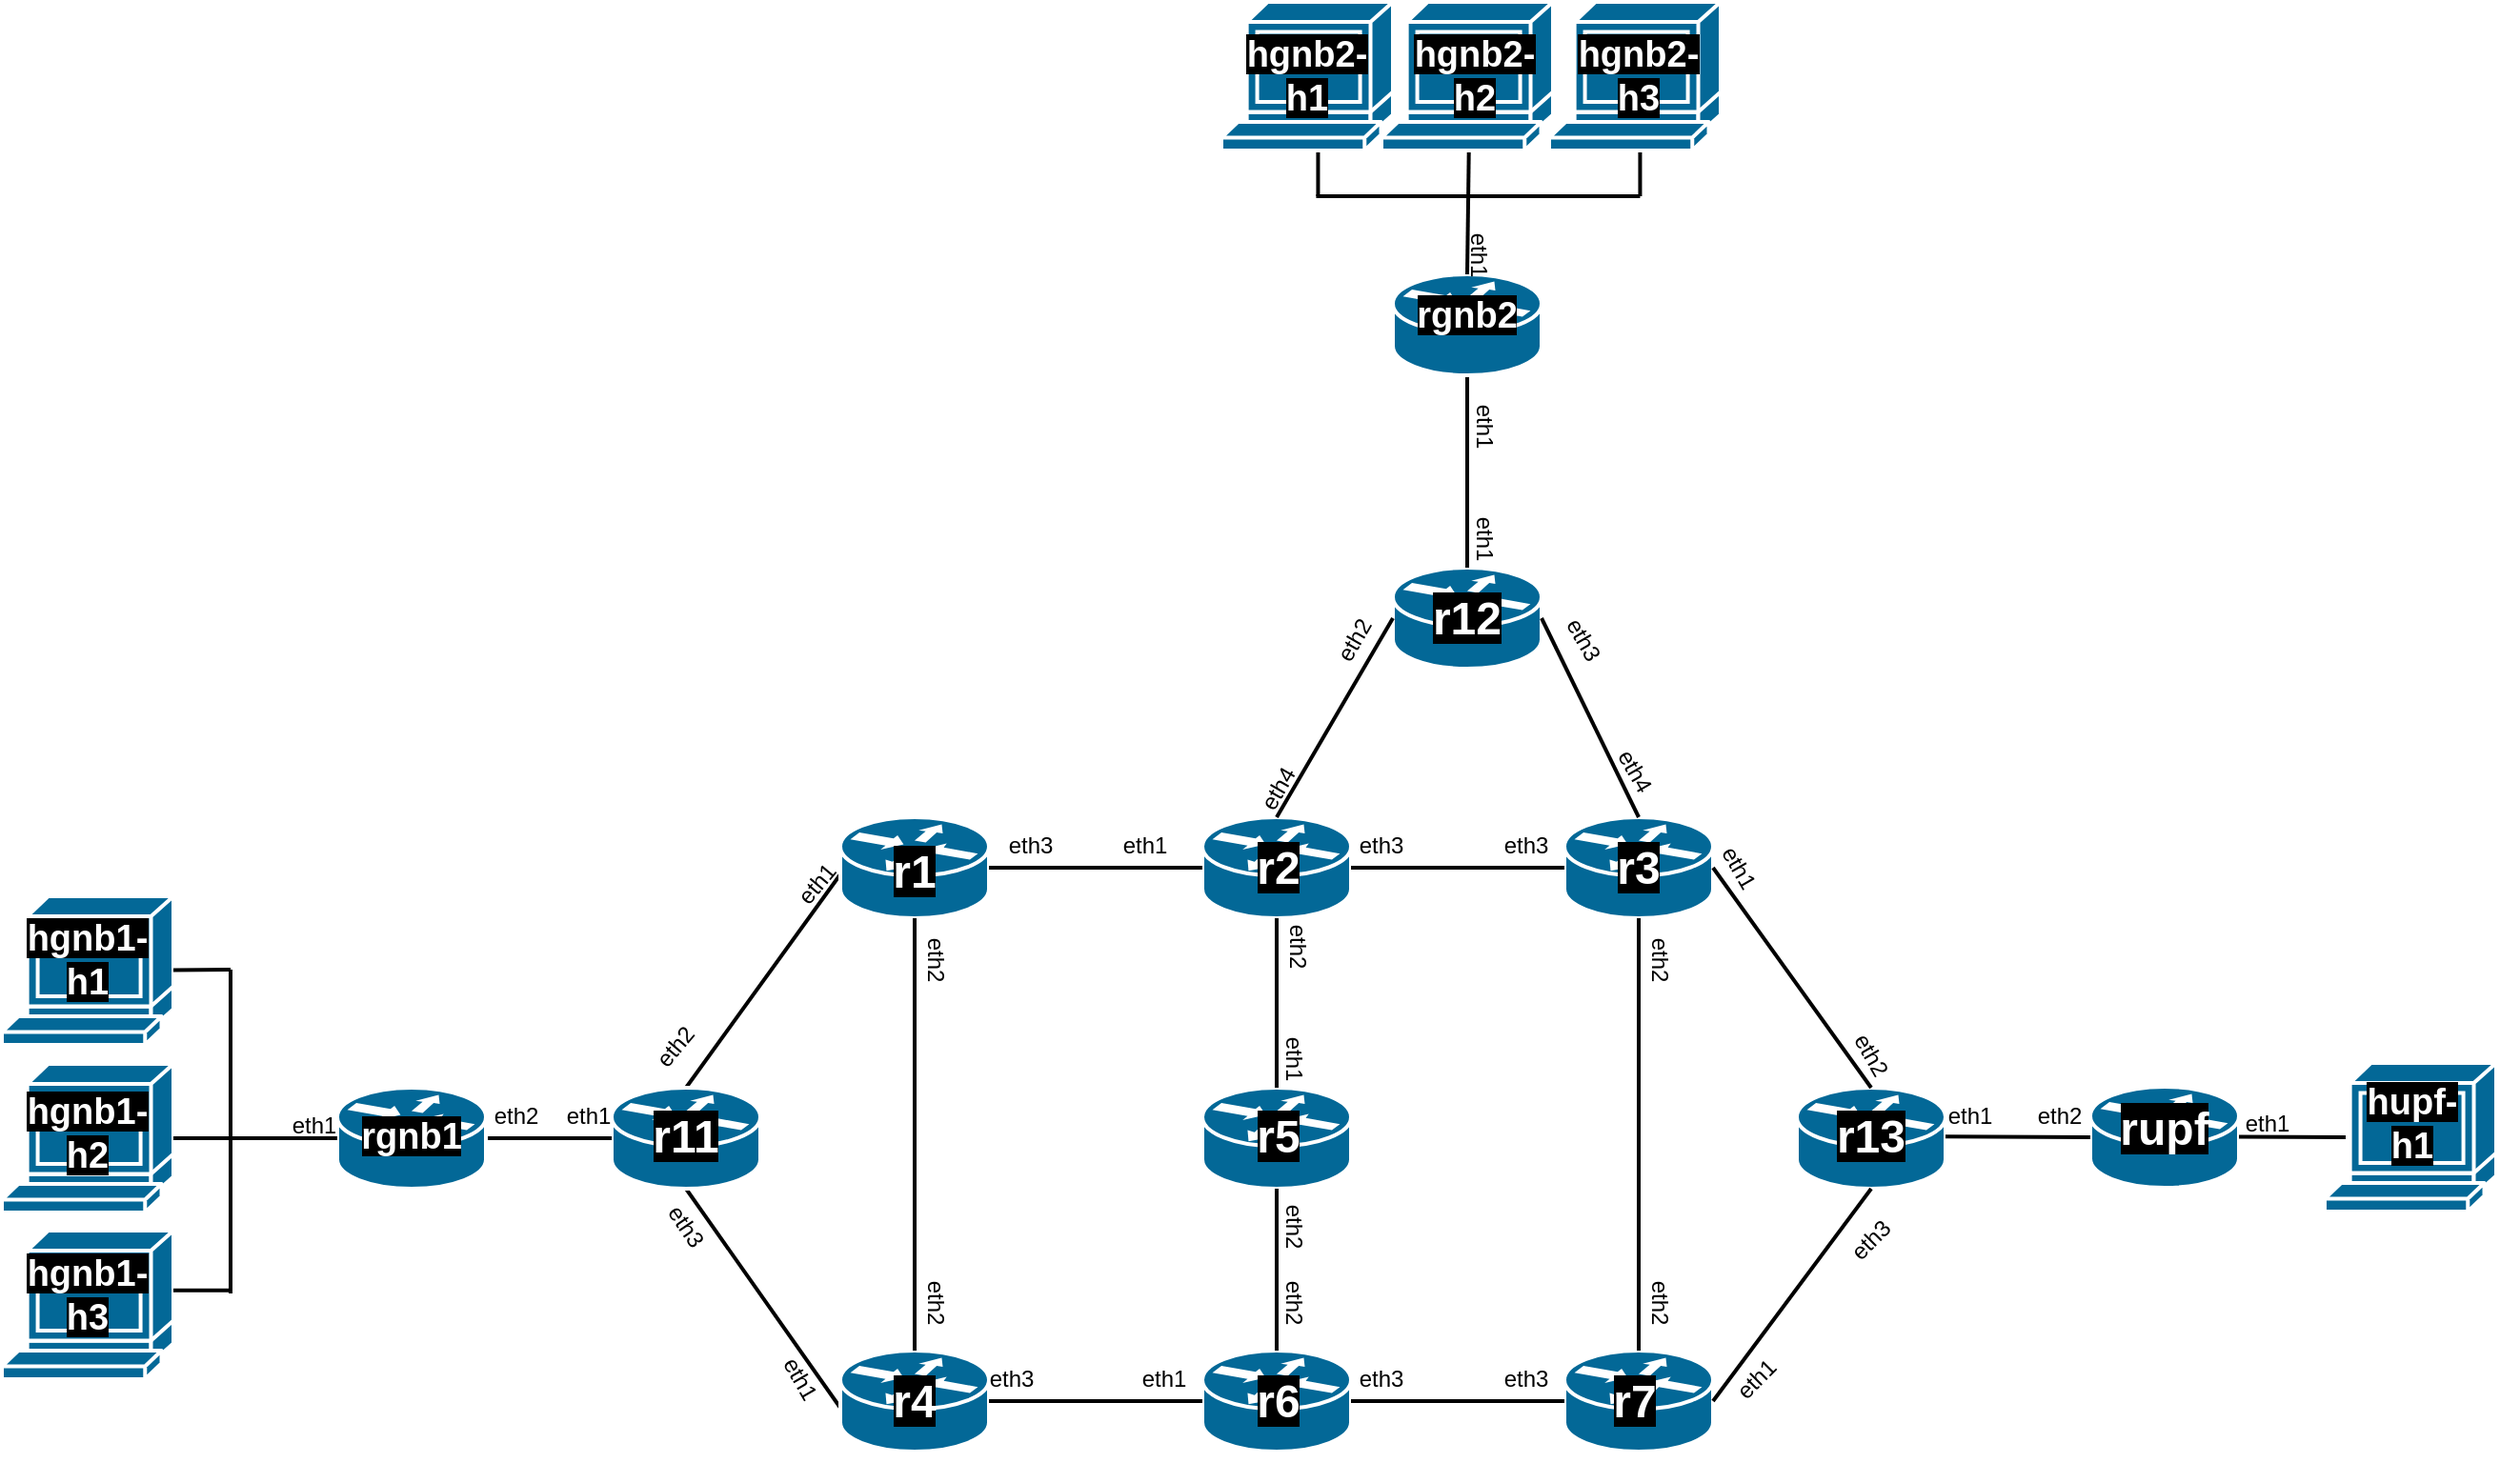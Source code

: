 <mxfile version="26.0.16">
  <diagram name="Page-1" id="c37626ed-c26b-45fb-9056-f9ebc6bb27b6">
    <mxGraphModel grid="1" page="1" gridSize="10" guides="1" tooltips="1" connect="1" arrows="1" fold="1" pageScale="1" pageWidth="1100" pageHeight="850" background="none" math="0" shadow="0">
      <root>
        <mxCell id="0" />
        <mxCell id="1" parent="0" />
        <mxCell id="1c7a67bf8fd3230f-49" style="edgeStyle=none;html=1;labelBackgroundColor=none;startFill=0;endArrow=none;endFill=0;strokeWidth=2;fontFamily=Verdana;fontSize=12;entryX=0.5;entryY=0;entryDx=0;entryDy=0;entryPerimeter=0;" edge="1" parent="1" target="1c7a67bf8fd3230f-46">
          <mxGeometry relative="1" as="geometry">
            <mxPoint x="310" y="380" as="sourcePoint" />
          </mxGeometry>
        </mxCell>
        <mxCell id="1c7a67bf8fd3230f-55" style="edgeStyle=none;html=1;labelBackgroundColor=none;startFill=0;endArrow=none;endFill=0;strokeWidth=2;fontFamily=Verdana;fontSize=12;exitX=0.5;exitY=1;exitDx=0;exitDy=0;exitPerimeter=0;" edge="1" parent="1" source="1c7a67bf8fd3230f-46">
          <mxGeometry relative="1" as="geometry">
            <mxPoint x="220" y="600" as="sourcePoint" />
            <mxPoint x="310" y="660" as="targetPoint" />
          </mxGeometry>
        </mxCell>
        <mxCell id="1c7a67bf8fd3230f-46" value="" style="shape=mxgraph.cisco.routers.router;html=1;dashed=0;fillColor=#036897;strokeColor=#ffffff;strokeWidth=2;verticalLabelPosition=bottom;verticalAlign=top;rounded=0;shadow=0;comic=0;fontFamily=Verdana;fontSize=12;" vertex="1" parent="1">
          <mxGeometry x="190" y="492" width="78" height="53" as="geometry" />
        </mxCell>
        <mxCell id="P0-c6NR_3_v5P01_Kzta-1" value="" style="shape=mxgraph.cisco.routers.router;html=1;dashed=0;fillColor=#036897;strokeColor=#ffffff;strokeWidth=2;verticalLabelPosition=bottom;verticalAlign=top;rounded=0;shadow=0;comic=0;fontFamily=Verdana;fontSize=12;" vertex="1" parent="1">
          <mxGeometry x="310" y="350" width="78" height="53" as="geometry" />
        </mxCell>
        <mxCell id="P0-c6NR_3_v5P01_Kzta-2" value="" style="shape=mxgraph.cisco.routers.router;html=1;dashed=0;fillColor=#036897;strokeColor=#ffffff;strokeWidth=2;verticalLabelPosition=bottom;verticalAlign=top;rounded=0;shadow=0;comic=0;fontFamily=Verdana;fontSize=12;" vertex="1" parent="1">
          <mxGeometry x="310" y="630" width="78" height="53" as="geometry" />
        </mxCell>
        <mxCell id="P0-c6NR_3_v5P01_Kzta-3" value="" style="shape=mxgraph.cisco.routers.router;html=1;dashed=0;fillColor=#036897;strokeColor=#ffffff;strokeWidth=2;verticalLabelPosition=bottom;verticalAlign=top;rounded=0;shadow=0;comic=0;fontFamily=Verdana;fontSize=12;" vertex="1" parent="1">
          <mxGeometry x="500" y="350" width="78" height="53" as="geometry" />
        </mxCell>
        <mxCell id="P0-c6NR_3_v5P01_Kzta-4" value="" style="shape=mxgraph.cisco.routers.router;html=1;dashed=0;fillColor=#036897;strokeColor=#ffffff;strokeWidth=2;verticalLabelPosition=bottom;verticalAlign=top;rounded=0;shadow=0;comic=0;fontFamily=Verdana;fontSize=12;" vertex="1" parent="1">
          <mxGeometry x="500" y="630" width="78" height="53" as="geometry" />
        </mxCell>
        <mxCell id="P0-c6NR_3_v5P01_Kzta-5" value="" style="shape=mxgraph.cisco.routers.router;html=1;dashed=0;fillColor=#036897;strokeColor=#ffffff;strokeWidth=2;verticalLabelPosition=bottom;verticalAlign=top;rounded=0;shadow=0;comic=0;fontFamily=Verdana;fontSize=12;" vertex="1" parent="1">
          <mxGeometry x="500" y="492" width="78" height="53" as="geometry" />
        </mxCell>
        <mxCell id="P0-c6NR_3_v5P01_Kzta-6" value="" style="shape=mxgraph.cisco.routers.router;html=1;dashed=0;fillColor=#036897;strokeColor=#ffffff;strokeWidth=2;verticalLabelPosition=bottom;verticalAlign=top;rounded=0;shadow=0;comic=0;fontFamily=Verdana;fontSize=12;" vertex="1" parent="1">
          <mxGeometry x="690" y="350" width="78" height="53" as="geometry" />
        </mxCell>
        <mxCell id="P0-c6NR_3_v5P01_Kzta-7" value="" style="shape=mxgraph.cisco.routers.router;html=1;dashed=0;fillColor=#036897;strokeColor=#ffffff;strokeWidth=2;verticalLabelPosition=bottom;verticalAlign=top;rounded=0;shadow=0;comic=0;fontFamily=Verdana;fontSize=12;" vertex="1" parent="1">
          <mxGeometry x="690" y="630" width="78" height="53" as="geometry" />
        </mxCell>
        <mxCell id="P0-c6NR_3_v5P01_Kzta-8" value="" style="shape=mxgraph.cisco.routers.router;html=1;dashed=0;fillColor=#036897;strokeColor=#ffffff;strokeWidth=2;verticalLabelPosition=bottom;verticalAlign=top;rounded=0;shadow=0;comic=0;fontFamily=Verdana;fontSize=12;" vertex="1" parent="1">
          <mxGeometry x="812" y="492" width="78" height="53" as="geometry" />
        </mxCell>
        <mxCell id="P0-c6NR_3_v5P01_Kzta-9" value="" style="shape=mxgraph.cisco.routers.router;html=1;dashed=0;fillColor=#036897;strokeColor=#ffffff;strokeWidth=2;verticalLabelPosition=bottom;verticalAlign=top;rounded=0;shadow=0;comic=0;fontFamily=Verdana;fontSize=12;" vertex="1" parent="1">
          <mxGeometry x="600" y="219" width="78" height="53" as="geometry" />
        </mxCell>
        <mxCell id="P0-c6NR_3_v5P01_Kzta-11" style="edgeStyle=none;html=1;labelBackgroundColor=none;startFill=0;endArrow=none;endFill=0;strokeWidth=2;fontFamily=Verdana;fontSize=12;entryX=1;entryY=0.5;entryDx=0;entryDy=0;entryPerimeter=0;exitX=0;exitY=0.5;exitDx=0;exitDy=0;exitPerimeter=0;" edge="1" parent="1" source="P0-c6NR_3_v5P01_Kzta-3" target="P0-c6NR_3_v5P01_Kzta-1">
          <mxGeometry relative="1" as="geometry">
            <mxPoint x="320" y="390" as="sourcePoint" />
            <mxPoint x="239" y="502" as="targetPoint" />
          </mxGeometry>
        </mxCell>
        <mxCell id="P0-c6NR_3_v5P01_Kzta-12" style="edgeStyle=none;html=1;labelBackgroundColor=none;startFill=0;endArrow=none;endFill=0;strokeWidth=2;fontFamily=Verdana;fontSize=12;entryX=0.5;entryY=1;entryDx=0;entryDy=0;entryPerimeter=0;exitX=0.5;exitY=0;exitDx=0;exitDy=0;exitPerimeter=0;" edge="1" parent="1" source="P0-c6NR_3_v5P01_Kzta-2" target="P0-c6NR_3_v5P01_Kzta-1">
          <mxGeometry relative="1" as="geometry">
            <mxPoint x="510" y="387" as="sourcePoint" />
            <mxPoint x="398" y="387" as="targetPoint" />
          </mxGeometry>
        </mxCell>
        <mxCell id="P0-c6NR_3_v5P01_Kzta-13" style="edgeStyle=none;html=1;labelBackgroundColor=none;startFill=0;endArrow=none;endFill=0;strokeWidth=2;fontFamily=Verdana;fontSize=12;entryX=0.5;entryY=0;entryDx=0;entryDy=0;entryPerimeter=0;exitX=0.5;exitY=1;exitDx=0;exitDy=0;exitPerimeter=0;" edge="1" parent="1" source="P0-c6NR_3_v5P01_Kzta-3" target="P0-c6NR_3_v5P01_Kzta-5">
          <mxGeometry relative="1" as="geometry">
            <mxPoint x="520" y="397" as="sourcePoint" />
            <mxPoint x="408" y="397" as="targetPoint" />
          </mxGeometry>
        </mxCell>
        <mxCell id="P0-c6NR_3_v5P01_Kzta-14" style="edgeStyle=none;html=1;labelBackgroundColor=none;startFill=0;endArrow=none;endFill=0;strokeWidth=2;fontFamily=Verdana;fontSize=12;entryX=0.5;entryY=0;entryDx=0;entryDy=0;entryPerimeter=0;exitX=0.5;exitY=1;exitDx=0;exitDy=0;exitPerimeter=0;" edge="1" parent="1" source="P0-c6NR_3_v5P01_Kzta-5" target="P0-c6NR_3_v5P01_Kzta-4">
          <mxGeometry relative="1" as="geometry">
            <mxPoint x="530" y="407" as="sourcePoint" />
            <mxPoint x="418" y="407" as="targetPoint" />
          </mxGeometry>
        </mxCell>
        <mxCell id="P0-c6NR_3_v5P01_Kzta-15" style="edgeStyle=none;html=1;labelBackgroundColor=none;startFill=0;endArrow=none;endFill=0;strokeWidth=2;fontFamily=Verdana;fontSize=12;entryX=1;entryY=0.5;entryDx=0;entryDy=0;entryPerimeter=0;exitX=0;exitY=0.5;exitDx=0;exitDy=0;exitPerimeter=0;" edge="1" parent="1" source="P0-c6NR_3_v5P01_Kzta-4" target="P0-c6NR_3_v5P01_Kzta-2">
          <mxGeometry relative="1" as="geometry">
            <mxPoint x="540" y="417" as="sourcePoint" />
            <mxPoint x="428" y="417" as="targetPoint" />
          </mxGeometry>
        </mxCell>
        <mxCell id="P0-c6NR_3_v5P01_Kzta-16" style="edgeStyle=none;html=1;labelBackgroundColor=none;startFill=0;endArrow=none;endFill=0;strokeWidth=2;fontFamily=Verdana;fontSize=12;entryX=1;entryY=0.5;entryDx=0;entryDy=0;entryPerimeter=0;exitX=0;exitY=0.5;exitDx=0;exitDy=0;exitPerimeter=0;" edge="1" parent="1" source="P0-c6NR_3_v5P01_Kzta-7" target="P0-c6NR_3_v5P01_Kzta-4">
          <mxGeometry relative="1" as="geometry">
            <mxPoint x="550" y="427" as="sourcePoint" />
            <mxPoint x="438" y="427" as="targetPoint" />
          </mxGeometry>
        </mxCell>
        <mxCell id="P0-c6NR_3_v5P01_Kzta-17" style="edgeStyle=none;html=1;labelBackgroundColor=none;startFill=0;endArrow=none;endFill=0;strokeWidth=2;fontFamily=Verdana;fontSize=12;entryX=1;entryY=0.5;entryDx=0;entryDy=0;entryPerimeter=0;exitX=0;exitY=0.5;exitDx=0;exitDy=0;exitPerimeter=0;" edge="1" parent="1" source="P0-c6NR_3_v5P01_Kzta-6" target="P0-c6NR_3_v5P01_Kzta-3">
          <mxGeometry relative="1" as="geometry">
            <mxPoint x="560" y="437" as="sourcePoint" />
            <mxPoint x="448" y="437" as="targetPoint" />
          </mxGeometry>
        </mxCell>
        <mxCell id="P0-c6NR_3_v5P01_Kzta-18" style="edgeStyle=none;html=1;labelBackgroundColor=none;startFill=0;endArrow=none;endFill=0;strokeWidth=2;fontFamily=Verdana;fontSize=12;entryX=0.5;entryY=1;entryDx=0;entryDy=0;entryPerimeter=0;exitX=0.5;exitY=0;exitDx=0;exitDy=0;exitPerimeter=0;" edge="1" parent="1" source="P0-c6NR_3_v5P01_Kzta-7" target="P0-c6NR_3_v5P01_Kzta-6">
          <mxGeometry relative="1" as="geometry">
            <mxPoint x="570" y="447" as="sourcePoint" />
            <mxPoint x="458" y="447" as="targetPoint" />
          </mxGeometry>
        </mxCell>
        <mxCell id="P0-c6NR_3_v5P01_Kzta-19" style="edgeStyle=none;html=1;labelBackgroundColor=none;startFill=0;endArrow=none;endFill=0;strokeWidth=2;fontFamily=Verdana;fontSize=12;entryX=1;entryY=0.5;entryDx=0;entryDy=0;entryPerimeter=0;exitX=0.5;exitY=1;exitDx=0;exitDy=0;exitPerimeter=0;" edge="1" parent="1" source="P0-c6NR_3_v5P01_Kzta-8" target="P0-c6NR_3_v5P01_Kzta-7">
          <mxGeometry relative="1" as="geometry">
            <mxPoint x="580" y="457" as="sourcePoint" />
            <mxPoint x="468" y="457" as="targetPoint" />
          </mxGeometry>
        </mxCell>
        <mxCell id="P0-c6NR_3_v5P01_Kzta-20" style="edgeStyle=none;html=1;labelBackgroundColor=none;startFill=0;endArrow=none;endFill=0;strokeWidth=2;fontFamily=Verdana;fontSize=12;entryX=0.5;entryY=0;entryDx=0;entryDy=0;entryPerimeter=0;exitX=1;exitY=0.5;exitDx=0;exitDy=0;exitPerimeter=0;" edge="1" parent="1" source="P0-c6NR_3_v5P01_Kzta-6" target="P0-c6NR_3_v5P01_Kzta-8">
          <mxGeometry relative="1" as="geometry">
            <mxPoint x="590" y="467" as="sourcePoint" />
            <mxPoint x="478" y="467" as="targetPoint" />
          </mxGeometry>
        </mxCell>
        <mxCell id="P0-c6NR_3_v5P01_Kzta-21" style="edgeStyle=none;html=1;labelBackgroundColor=none;startFill=0;endArrow=none;endFill=0;strokeWidth=2;fontFamily=Verdana;fontSize=12;entryX=0.5;entryY=0;entryDx=0;entryDy=0;entryPerimeter=0;exitX=0;exitY=0.5;exitDx=0;exitDy=0;exitPerimeter=0;" edge="1" parent="1" source="P0-c6NR_3_v5P01_Kzta-9" target="P0-c6NR_3_v5P01_Kzta-3">
          <mxGeometry relative="1" as="geometry">
            <mxPoint x="600" y="477" as="sourcePoint" />
            <mxPoint x="488" y="477" as="targetPoint" />
          </mxGeometry>
        </mxCell>
        <mxCell id="P0-c6NR_3_v5P01_Kzta-22" style="edgeStyle=none;html=1;labelBackgroundColor=none;startFill=0;endArrow=none;endFill=0;strokeWidth=2;fontFamily=Verdana;fontSize=12;entryX=1;entryY=0.5;entryDx=0;entryDy=0;entryPerimeter=0;exitX=0.5;exitY=0;exitDx=0;exitDy=0;exitPerimeter=0;" edge="1" parent="1" source="P0-c6NR_3_v5P01_Kzta-6" target="P0-c6NR_3_v5P01_Kzta-9">
          <mxGeometry relative="1" as="geometry">
            <mxPoint x="610" y="487" as="sourcePoint" />
            <mxPoint x="498" y="487" as="targetPoint" />
          </mxGeometry>
        </mxCell>
        <mxCell id="P0-c6NR_3_v5P01_Kzta-24" value="" style="shape=mxgraph.cisco.computers_and_peripherals.terminal;sketch=0;html=1;pointerEvents=1;dashed=0;fillColor=#036897;strokeColor=#ffffff;strokeWidth=2;verticalLabelPosition=bottom;verticalAlign=top;align=center;outlineConnect=0;" vertex="1" parent="1">
          <mxGeometry x="-130" y="479.5" width="90" height="78" as="geometry" />
        </mxCell>
        <mxCell id="P0-c6NR_3_v5P01_Kzta-27" value="" style="shape=mxgraph.cisco.computers_and_peripherals.terminal;sketch=0;html=1;pointerEvents=1;dashed=0;fillColor=#036897;strokeColor=#ffffff;strokeWidth=2;verticalLabelPosition=bottom;verticalAlign=top;align=center;outlineConnect=0;" vertex="1" parent="1">
          <mxGeometry x="1089" y="479" width="90" height="78" as="geometry" />
        </mxCell>
        <mxCell id="P0-c6NR_3_v5P01_Kzta-29" style="edgeStyle=none;html=1;labelBackgroundColor=none;startFill=0;endArrow=none;endFill=0;strokeWidth=2;fontFamily=Verdana;fontSize=12;exitX=0;exitY=0.5;exitDx=0;exitDy=0;exitPerimeter=0;entryX=1;entryY=0.5;entryDx=0;entryDy=0;entryPerimeter=0;" edge="1" parent="1" source="1c7a67bf8fd3230f-46" target="1I2WtKxNSLCedIirLF0q-9">
          <mxGeometry relative="1" as="geometry">
            <mxPoint x="320" y="390" as="sourcePoint" />
            <mxPoint x="140" y="520" as="targetPoint" />
          </mxGeometry>
        </mxCell>
        <mxCell id="P0-c6NR_3_v5P01_Kzta-32" style="edgeStyle=none;html=1;labelBackgroundColor=none;startFill=0;endArrow=none;endFill=0;strokeWidth=2;fontFamily=Verdana;fontSize=12;entryX=0.5;entryY=0;entryDx=0;entryDy=0;entryPerimeter=0;exitX=0.5;exitY=1;exitDx=0;exitDy=0;exitPerimeter=0;" edge="1" parent="1" source="1I2WtKxNSLCedIirLF0q-26" target="P0-c6NR_3_v5P01_Kzta-9">
          <mxGeometry relative="1" as="geometry">
            <mxPoint x="639" y="118" as="sourcePoint" />
            <mxPoint x="259" y="522" as="targetPoint" />
          </mxGeometry>
        </mxCell>
        <mxCell id="P0-c6NR_3_v5P01_Kzta-33" value="&lt;font&gt;eth3&lt;/font&gt;" style="text;html=1;align=center;verticalAlign=middle;whiteSpace=wrap;rounded=0;" vertex="1" parent="1">
          <mxGeometry x="380" y="350" width="60" height="30" as="geometry" />
        </mxCell>
        <mxCell id="I27MwGRCCeynss-tv7QH-2" value="&lt;font&gt;eth1&lt;/font&gt;" style="text;html=1;align=center;verticalAlign=middle;whiteSpace=wrap;rounded=0;" vertex="1" parent="1">
          <mxGeometry x="4" y="496.5" width="60" height="30" as="geometry" />
        </mxCell>
        <mxCell id="I27MwGRCCeynss-tv7QH-3" value="&lt;font&gt;eth2&lt;/font&gt;" style="text;html=1;align=center;verticalAlign=middle;whiteSpace=wrap;rounded=0;rotation=90;" vertex="1" parent="1">
          <mxGeometry x="330" y="590" width="60" height="30" as="geometry" />
        </mxCell>
        <mxCell id="I27MwGRCCeynss-tv7QH-4" value="&lt;font&gt;eth1&lt;/font&gt;" style="text;html=1;align=center;verticalAlign=middle;whiteSpace=wrap;rounded=0;" vertex="1" parent="1">
          <mxGeometry x="440" y="350" width="60" height="30" as="geometry" />
        </mxCell>
        <mxCell id="I27MwGRCCeynss-tv7QH-5" value="&lt;font&gt;eth1&lt;/font&gt;" style="text;html=1;align=center;verticalAlign=middle;whiteSpace=wrap;rounded=0;rotation=90;" vertex="1" parent="1">
          <mxGeometry x="518" y="462" width="60" height="30" as="geometry" />
        </mxCell>
        <mxCell id="I27MwGRCCeynss-tv7QH-6" value="&lt;font&gt;eth2&lt;/font&gt;" style="text;html=1;align=center;verticalAlign=middle;whiteSpace=wrap;rounded=0;rotation=-60;" vertex="1" parent="1">
          <mxGeometry x="550" y="242" width="60" height="30" as="geometry" />
        </mxCell>
        <mxCell id="I27MwGRCCeynss-tv7QH-7" value="&lt;font&gt;eth1&lt;/font&gt;" style="text;html=1;align=center;verticalAlign=middle;whiteSpace=wrap;rounded=0;" vertex="1" parent="1">
          <mxGeometry x="450" y="630" width="60" height="30" as="geometry" />
        </mxCell>
        <mxCell id="I27MwGRCCeynss-tv7QH-8" value="&lt;font&gt;eth2&lt;/font&gt;" style="text;html=1;align=center;verticalAlign=middle;whiteSpace=wrap;rounded=0;rotation=90;" vertex="1" parent="1">
          <mxGeometry x="710" y="590" width="60" height="30" as="geometry" />
        </mxCell>
        <mxCell id="I27MwGRCCeynss-tv7QH-9" value="&lt;div&gt;&lt;font&gt;eth2&lt;/font&gt;&lt;/div&gt;" style="text;html=1;align=center;verticalAlign=middle;whiteSpace=wrap;rounded=0;rotation=60;" vertex="1" parent="1">
          <mxGeometry x="821" y="460" width="60" height="30" as="geometry" />
        </mxCell>
        <mxCell id="I27MwGRCCeynss-tv7QH-10" value="&lt;font&gt;eth1&lt;/font&gt;" style="text;html=1;align=center;verticalAlign=middle;whiteSpace=wrap;rounded=0;" vertex="1" parent="1">
          <mxGeometry x="1029" y="496" width="60" height="30" as="geometry" />
        </mxCell>
        <mxCell id="I27MwGRCCeynss-tv7QH-13" value="&lt;font&gt;eth1&lt;/font&gt;" style="text;html=1;align=center;verticalAlign=middle;whiteSpace=wrap;rounded=0;rotation=90;" vertex="1" parent="1">
          <mxGeometry x="618" y="130" width="60" height="30" as="geometry" />
        </mxCell>
        <mxCell id="I27MwGRCCeynss-tv7QH-14" value="&lt;font&gt;eth3&lt;/font&gt;" style="text;html=1;align=center;verticalAlign=middle;whiteSpace=wrap;rounded=0;" vertex="1" parent="1">
          <mxGeometry x="640" y="350" width="60" height="30" as="geometry" />
        </mxCell>
        <mxCell id="I27MwGRCCeynss-tv7QH-15" value="&lt;font&gt;eth2&lt;/font&gt;" style="text;html=1;align=center;verticalAlign=middle;whiteSpace=wrap;rounded=0;rotation=90;" vertex="1" parent="1">
          <mxGeometry x="330" y="410" width="60" height="30" as="geometry" />
        </mxCell>
        <mxCell id="I27MwGRCCeynss-tv7QH-16" value="&lt;font&gt;eth3&lt;/font&gt;" style="text;html=1;align=center;verticalAlign=middle;whiteSpace=wrap;rounded=0;" vertex="1" parent="1">
          <mxGeometry x="370" y="630" width="60" height="30" as="geometry" />
        </mxCell>
        <mxCell id="I27MwGRCCeynss-tv7QH-22" value="&lt;font&gt;eth2&lt;/font&gt;" style="text;html=1;align=center;verticalAlign=middle;whiteSpace=wrap;rounded=0;rotation=90;" vertex="1" parent="1">
          <mxGeometry x="518" y="590" width="60" height="30" as="geometry" />
        </mxCell>
        <mxCell id="I27MwGRCCeynss-tv7QH-23" value="&lt;font&gt;eth3&lt;/font&gt;" style="text;html=1;align=center;verticalAlign=middle;whiteSpace=wrap;rounded=0;" vertex="1" parent="1">
          <mxGeometry x="564" y="350" width="60" height="30" as="geometry" />
        </mxCell>
        <mxCell id="I27MwGRCCeynss-tv7QH-26" value="&lt;font&gt;eth2&lt;/font&gt;" style="text;html=1;align=center;verticalAlign=middle;whiteSpace=wrap;rounded=0;rotation=90;" vertex="1" parent="1">
          <mxGeometry x="710" y="410" width="60" height="30" as="geometry" />
        </mxCell>
        <mxCell id="I27MwGRCCeynss-tv7QH-27" value="&lt;font&gt;eth3&lt;/font&gt;" style="text;html=1;align=center;verticalAlign=middle;whiteSpace=wrap;rounded=0;" vertex="1" parent="1">
          <mxGeometry x="640" y="630" width="60" height="30" as="geometry" />
        </mxCell>
        <mxCell id="I27MwGRCCeynss-tv7QH-28" value="&lt;div&gt;&lt;font&gt;eth3&lt;/font&gt;&lt;/div&gt;" style="text;html=1;align=center;verticalAlign=middle;whiteSpace=wrap;rounded=0;rotation=56;" vertex="1" parent="1">
          <mxGeometry x="199" y="550" width="60" height="30" as="geometry" />
        </mxCell>
        <mxCell id="I27MwGRCCeynss-tv7QH-29" value="&lt;font&gt;eth3&lt;/font&gt;" style="text;html=1;align=center;verticalAlign=middle;whiteSpace=wrap;rounded=0;rotation=-45;" vertex="1" parent="1">
          <mxGeometry x="821" y="557" width="60" height="30" as="geometry" />
        </mxCell>
        <mxCell id="I27MwGRCCeynss-tv7QH-30" value="&lt;font&gt;eth2&lt;/font&gt;" style="text;html=1;align=center;verticalAlign=middle;whiteSpace=wrap;rounded=0;rotation=90;" vertex="1" parent="1">
          <mxGeometry x="518" y="550" width="60" height="30" as="geometry" />
        </mxCell>
        <mxCell id="I27MwGRCCeynss-tv7QH-31" value="&lt;font&gt;eth3&lt;/font&gt;" style="text;html=1;align=center;verticalAlign=middle;whiteSpace=wrap;rounded=0;rotation=60;" vertex="1" parent="1">
          <mxGeometry x="670" y="242" width="60" height="30" as="geometry" />
        </mxCell>
        <mxCell id="I27MwGRCCeynss-tv7QH-32" value="&lt;div&gt;&lt;font&gt;eth1&lt;/font&gt;&lt;/div&gt;" style="text;html=1;align=center;verticalAlign=middle;whiteSpace=wrap;rounded=0;rotation=0;" vertex="1" parent="1">
          <mxGeometry x="148" y="492" width="60" height="30" as="geometry" />
        </mxCell>
        <mxCell id="I27MwGRCCeynss-tv7QH-34" value="&lt;font&gt;eth1&lt;/font&gt;" style="text;html=1;align=center;verticalAlign=middle;whiteSpace=wrap;rounded=0;rotation=0;" vertex="1" parent="1">
          <mxGeometry x="873" y="492" width="60" height="30" as="geometry" />
        </mxCell>
        <mxCell id="I27MwGRCCeynss-tv7QH-35" value="&lt;font&gt;eth1&lt;/font&gt;" style="text;html=1;align=center;verticalAlign=middle;whiteSpace=wrap;rounded=0;rotation=90;" vertex="1" parent="1">
          <mxGeometry x="618" y="189" width="60" height="30" as="geometry" />
        </mxCell>
        <mxCell id="I27MwGRCCeynss-tv7QH-38" value="&lt;div&gt;&lt;font&gt;eth1&lt;/font&gt;&lt;/div&gt;" style="text;html=1;align=center;verticalAlign=middle;whiteSpace=wrap;rounded=0;rotation=60;" vertex="1" parent="1">
          <mxGeometry x="259" y="630" width="60" height="30" as="geometry" />
        </mxCell>
        <mxCell id="I27MwGRCCeynss-tv7QH-42" value="&lt;font&gt;eth1&lt;/font&gt;" style="text;html=1;align=center;verticalAlign=middle;whiteSpace=wrap;rounded=0;rotation=-45;" vertex="1" parent="1">
          <mxGeometry x="761" y="630" width="60" height="30" as="geometry" />
        </mxCell>
        <mxCell id="I27MwGRCCeynss-tv7QH-44" value="&lt;font&gt;eth1&lt;/font&gt;" style="text;html=1;align=center;verticalAlign=middle;whiteSpace=wrap;rounded=0;rotation=60;" vertex="1" parent="1">
          <mxGeometry x="752" y="361.5" width="60" height="30" as="geometry" />
        </mxCell>
        <mxCell id="I27MwGRCCeynss-tv7QH-45" value="&lt;font&gt;eth1&lt;/font&gt;" style="text;html=1;align=center;verticalAlign=middle;whiteSpace=wrap;rounded=0;rotation=-50;" vertex="1" parent="1">
          <mxGeometry x="268" y="370" width="60" height="30" as="geometry" />
        </mxCell>
        <mxCell id="I27MwGRCCeynss-tv7QH-46" value="&lt;div&gt;&lt;font&gt;eth2&lt;/font&gt;&lt;/div&gt;&lt;div&gt;&lt;font&gt;&lt;br&gt;&lt;/font&gt;&lt;/div&gt;" style="text;html=1;align=center;verticalAlign=middle;whiteSpace=wrap;rounded=0;rotation=-50;" vertex="1" parent="1">
          <mxGeometry x="199" y="460" width="60" height="30" as="geometry" />
        </mxCell>
        <mxCell id="I27MwGRCCeynss-tv7QH-47" value="&lt;div&gt;&lt;font&gt;eth2&lt;/font&gt;&lt;/div&gt;" style="text;html=1;align=center;verticalAlign=middle;whiteSpace=wrap;rounded=0;rotation=90;" vertex="1" parent="1">
          <mxGeometry x="520" y="403" width="60" height="30" as="geometry" />
        </mxCell>
        <mxCell id="I27MwGRCCeynss-tv7QH-48" value="&lt;font&gt;eth4&lt;/font&gt;" style="text;html=1;align=center;verticalAlign=middle;whiteSpace=wrap;rounded=0;rotation=-60;" vertex="1" parent="1">
          <mxGeometry x="510" y="320" width="60" height="30" as="geometry" />
        </mxCell>
        <mxCell id="I27MwGRCCeynss-tv7QH-50" value="&lt;font&gt;eth4&lt;/font&gt;" style="text;html=1;align=center;verticalAlign=middle;whiteSpace=wrap;rounded=0;rotation=60;" vertex="1" parent="1">
          <mxGeometry x="697" y="311" width="60" height="30" as="geometry" />
        </mxCell>
        <mxCell id="I27MwGRCCeynss-tv7QH-51" value="&lt;h3&gt;&lt;font style=&quot;font-size: 24px; background-color: rgb(0, 0, 0);&quot; color=&quot;#ffffff&quot;&gt;r1&lt;/font&gt;&lt;/h3&gt;" style="text;html=1;align=center;verticalAlign=middle;whiteSpace=wrap;rounded=0;" vertex="1" parent="1">
          <mxGeometry x="294" y="347" width="110" height="63" as="geometry" />
        </mxCell>
        <mxCell id="I27MwGRCCeynss-tv7QH-54" value="&lt;h3&gt;&lt;font style=&quot;background-color: rgb(0, 0, 0); font-size: 19px;&quot; color=&quot;#ffffff&quot;&gt;hupf-h1&lt;/font&gt;&lt;/h3&gt;" style="text;html=1;align=center;verticalAlign=middle;whiteSpace=wrap;rounded=0;" vertex="1" parent="1">
          <mxGeometry x="1100" y="482" width="70" height="58" as="geometry" />
        </mxCell>
        <mxCell id="I27MwGRCCeynss-tv7QH-55" value="&lt;h3&gt;&lt;font style=&quot;font-size: 24px; background-color: rgb(0, 0, 0);&quot; color=&quot;#ffffff&quot;&gt;r11&lt;/font&gt;&lt;/h3&gt;" style="text;html=1;align=center;verticalAlign=middle;whiteSpace=wrap;rounded=0;" vertex="1" parent="1">
          <mxGeometry x="174" y="486.5" width="110" height="63" as="geometry" />
        </mxCell>
        <mxCell id="I27MwGRCCeynss-tv7QH-56" value="&lt;h3&gt;&lt;font style=&quot;font-size: 24px; background-color: rgb(0, 0, 0);&quot; color=&quot;#ffffff&quot;&gt;r4&lt;/font&gt;&lt;/h3&gt;" style="text;html=1;align=center;verticalAlign=middle;whiteSpace=wrap;rounded=0;" vertex="1" parent="1">
          <mxGeometry x="294" y="625" width="110" height="63" as="geometry" />
        </mxCell>
        <mxCell id="I27MwGRCCeynss-tv7QH-57" value="&lt;h3&gt;&lt;font style=&quot;font-size: 24px; background-color: rgb(0, 0, 0);&quot; color=&quot;#ffffff&quot;&gt;r2&lt;/font&gt;&lt;/h3&gt;" style="text;html=1;align=center;verticalAlign=middle;whiteSpace=wrap;rounded=0;" vertex="1" parent="1">
          <mxGeometry x="485" y="345" width="110" height="63" as="geometry" />
        </mxCell>
        <mxCell id="I27MwGRCCeynss-tv7QH-58" value="&lt;h3&gt;&lt;font style=&quot;font-size: 24px; background-color: rgb(0, 0, 0);&quot; color=&quot;#ffffff&quot;&gt;r3&lt;/font&gt;&lt;/h3&gt;" style="text;html=1;align=center;verticalAlign=middle;whiteSpace=wrap;rounded=0;" vertex="1" parent="1">
          <mxGeometry x="674" y="345" width="110" height="63" as="geometry" />
        </mxCell>
        <mxCell id="I27MwGRCCeynss-tv7QH-59" value="&lt;h3&gt;&lt;font style=&quot;font-size: 24px; background-color: rgb(0, 0, 0);&quot; color=&quot;#ffffff&quot;&gt;r12&lt;/font&gt;&lt;/h3&gt;" style="text;html=1;align=center;verticalAlign=middle;whiteSpace=wrap;rounded=0;" vertex="1" parent="1">
          <mxGeometry x="584" y="214" width="110" height="63" as="geometry" />
        </mxCell>
        <mxCell id="I27MwGRCCeynss-tv7QH-60" value="&lt;h3&gt;&lt;font style=&quot;font-size: 24px; background-color: rgb(0, 0, 0);&quot; color=&quot;#ffffff&quot;&gt;r13&lt;/font&gt;&lt;/h3&gt;" style="text;html=1;align=center;verticalAlign=middle;whiteSpace=wrap;rounded=0;" vertex="1" parent="1">
          <mxGeometry x="796" y="486.5" width="110" height="63" as="geometry" />
        </mxCell>
        <mxCell id="I27MwGRCCeynss-tv7QH-61" value="&lt;h3&gt;&lt;font style=&quot;font-size: 24px; background-color: rgb(0, 0, 0);&quot; color=&quot;#ffffff&quot;&gt;r5&lt;/font&gt;&lt;/h3&gt;" style="text;html=1;align=center;verticalAlign=middle;whiteSpace=wrap;rounded=0;" vertex="1" parent="1">
          <mxGeometry x="485" y="486.5" width="110" height="63" as="geometry" />
        </mxCell>
        <mxCell id="I27MwGRCCeynss-tv7QH-62" value="&lt;h3&gt;&lt;font style=&quot;font-size: 24px; background-color: rgb(0, 0, 0);&quot; color=&quot;#ffffff&quot;&gt;r6&lt;/font&gt;&lt;/h3&gt;" style="text;html=1;align=center;verticalAlign=middle;whiteSpace=wrap;rounded=0;" vertex="1" parent="1">
          <mxGeometry x="485" y="625" width="110" height="63" as="geometry" />
        </mxCell>
        <mxCell id="I27MwGRCCeynss-tv7QH-63" value="&lt;h3&gt;&lt;font style=&quot;font-size: 24px; background-color: rgb(0, 0, 0);&quot; color=&quot;#ffffff&quot;&gt;r7&lt;/font&gt;&lt;/h3&gt;" style="text;html=1;align=center;verticalAlign=middle;whiteSpace=wrap;rounded=0;" vertex="1" parent="1">
          <mxGeometry x="672" y="625" width="110" height="63" as="geometry" />
        </mxCell>
        <mxCell id="1I2WtKxNSLCedIirLF0q-2" value="" style="shape=mxgraph.cisco.computers_and_peripherals.terminal;sketch=0;html=1;pointerEvents=1;dashed=0;fillColor=#036897;strokeColor=#ffffff;strokeWidth=2;verticalLabelPosition=bottom;verticalAlign=top;align=center;outlineConnect=0;" vertex="1" parent="1">
          <mxGeometry x="-130" y="391.5" width="90" height="78" as="geometry" />
        </mxCell>
        <mxCell id="1I2WtKxNSLCedIirLF0q-9" value="" style="shape=mxgraph.cisco.routers.router;html=1;dashed=0;fillColor=#036897;strokeColor=#ffffff;strokeWidth=2;verticalLabelPosition=bottom;verticalAlign=top;rounded=0;shadow=0;comic=0;fontFamily=Verdana;fontSize=12;" vertex="1" parent="1">
          <mxGeometry x="46" y="492" width="78" height="53" as="geometry" />
        </mxCell>
        <mxCell id="1I2WtKxNSLCedIirLF0q-10" value="&lt;div&gt;&lt;font&gt;eth2&lt;/font&gt;&lt;/div&gt;" style="text;html=1;align=center;verticalAlign=middle;whiteSpace=wrap;rounded=0;" vertex="1" parent="1">
          <mxGeometry x="110" y="492" width="60" height="30" as="geometry" />
        </mxCell>
        <mxCell id="1I2WtKxNSLCedIirLF0q-11" style="edgeStyle=none;html=1;labelBackgroundColor=none;startFill=0;endArrow=none;endFill=0;strokeWidth=2;fontFamily=Verdana;fontSize=12;exitX=0;exitY=0.5;exitDx=0;exitDy=0;exitPerimeter=0;" edge="1" parent="1" source="1I2WtKxNSLCedIirLF0q-9" target="P0-c6NR_3_v5P01_Kzta-24">
          <mxGeometry relative="1" as="geometry">
            <mxPoint x="50" y="560" as="sourcePoint" />
            <mxPoint x="-30" y="519" as="targetPoint" />
          </mxGeometry>
        </mxCell>
        <mxCell id="1I2WtKxNSLCedIirLF0q-12" style="edgeStyle=none;html=1;labelBackgroundColor=none;startFill=0;endArrow=none;endFill=0;strokeWidth=2;fontFamily=Verdana;fontSize=12;" edge="1" parent="1">
          <mxGeometry relative="1" as="geometry">
            <mxPoint x="-10" y="430" as="sourcePoint" />
            <mxPoint x="-10" y="600" as="targetPoint" />
          </mxGeometry>
        </mxCell>
        <mxCell id="1I2WtKxNSLCedIirLF0q-13" style="edgeStyle=none;html=1;labelBackgroundColor=none;startFill=0;endArrow=none;endFill=0;strokeWidth=2;fontFamily=Verdana;fontSize=12;" edge="1" parent="1" target="1I2WtKxNSLCedIirLF0q-2">
          <mxGeometry relative="1" as="geometry">
            <mxPoint x="-10" y="430" as="sourcePoint" />
            <mxPoint x="-40" y="418.5" as="targetPoint" />
          </mxGeometry>
        </mxCell>
        <mxCell id="1I2WtKxNSLCedIirLF0q-14" value="" style="shape=mxgraph.cisco.computers_and_peripherals.terminal;sketch=0;html=1;pointerEvents=1;dashed=0;fillColor=#036897;strokeColor=#ffffff;strokeWidth=2;verticalLabelPosition=bottom;verticalAlign=top;align=center;outlineConnect=0;" vertex="1" parent="1">
          <mxGeometry x="-130" y="567" width="90" height="78" as="geometry" />
        </mxCell>
        <mxCell id="1I2WtKxNSLCedIirLF0q-16" style="edgeStyle=none;html=1;labelBackgroundColor=none;startFill=0;endArrow=none;endFill=0;strokeWidth=2;fontFamily=Verdana;fontSize=12;" edge="1" parent="1">
          <mxGeometry relative="1" as="geometry">
            <mxPoint x="-10" y="598.36" as="sourcePoint" />
            <mxPoint x="-40" y="598.36" as="targetPoint" />
          </mxGeometry>
        </mxCell>
        <mxCell id="1I2WtKxNSLCedIirLF0q-17" value="" style="shape=mxgraph.cisco.routers.router;html=1;dashed=0;fillColor=#036897;strokeColor=#ffffff;strokeWidth=2;verticalLabelPosition=bottom;verticalAlign=top;rounded=0;shadow=0;comic=0;fontFamily=Verdana;fontSize=12;" vertex="1" parent="1">
          <mxGeometry x="966" y="491.5" width="78" height="53" as="geometry" />
        </mxCell>
        <mxCell id="1I2WtKxNSLCedIirLF0q-19" value="&lt;h3&gt;&lt;font style=&quot;font-size: 24px; background-color: rgb(0, 0, 0);&quot; color=&quot;#ffffff&quot;&gt;rupf&lt;/font&gt;&lt;/h3&gt;" style="text;html=1;align=center;verticalAlign=middle;whiteSpace=wrap;rounded=0;" vertex="1" parent="1">
          <mxGeometry x="950" y="482" width="110" height="63" as="geometry" />
        </mxCell>
        <mxCell id="1I2WtKxNSLCedIirLF0q-20" style="edgeStyle=none;html=1;labelBackgroundColor=none;startFill=0;endArrow=none;endFill=0;strokeWidth=2;fontFamily=Verdana;fontSize=12;entryX=1;entryY=0.5;entryDx=0;entryDy=0;entryPerimeter=0;exitX=0;exitY=0.5;exitDx=0;exitDy=0;exitPerimeter=0;" edge="1" parent="1" source="1I2WtKxNSLCedIirLF0q-17">
          <mxGeometry relative="1" as="geometry">
            <mxPoint x="940" y="518" as="sourcePoint" />
            <mxPoint x="890" y="517.58" as="targetPoint" />
          </mxGeometry>
        </mxCell>
        <mxCell id="1I2WtKxNSLCedIirLF0q-22" style="edgeStyle=none;html=1;labelBackgroundColor=none;startFill=0;endArrow=none;endFill=0;strokeWidth=2;fontFamily=Verdana;fontSize=12;entryX=1;entryY=0.5;entryDx=0;entryDy=0;entryPerimeter=0;" edge="1" parent="1">
          <mxGeometry relative="1" as="geometry">
            <mxPoint x="1100" y="518" as="sourcePoint" />
            <mxPoint x="1044" y="517.79" as="targetPoint" />
          </mxGeometry>
        </mxCell>
        <mxCell id="1I2WtKxNSLCedIirLF0q-26" value="" style="shape=mxgraph.cisco.routers.router;html=1;dashed=0;fillColor=#036897;strokeColor=#ffffff;strokeWidth=2;verticalLabelPosition=bottom;verticalAlign=top;rounded=0;shadow=0;comic=0;fontFamily=Verdana;fontSize=12;" vertex="1" parent="1">
          <mxGeometry x="600" y="65" width="78" height="53" as="geometry" />
        </mxCell>
        <mxCell id="1I2WtKxNSLCedIirLF0q-27" style="edgeStyle=none;html=1;labelBackgroundColor=none;startFill=0;endArrow=none;endFill=0;strokeWidth=2;fontFamily=Verdana;fontSize=12;exitX=0.5;exitY=0;exitDx=0;exitDy=0;exitPerimeter=0;" edge="1" parent="1" source="1I2WtKxNSLCedIirLF0q-26">
          <mxGeometry relative="1" as="geometry">
            <mxPoint x="640.72" y="65" as="sourcePoint" />
            <mxPoint x="640" y="-10" as="targetPoint" />
          </mxGeometry>
        </mxCell>
        <mxCell id="1I2WtKxNSLCedIirLF0q-28" style="edgeStyle=none;html=1;labelBackgroundColor=none;startFill=0;endArrow=none;endFill=0;strokeWidth=2;fontFamily=Verdana;fontSize=12;" edge="1" parent="1">
          <mxGeometry relative="1" as="geometry">
            <mxPoint x="729.72" y="24" as="sourcePoint" />
            <mxPoint x="559.72" y="24" as="targetPoint" />
          </mxGeometry>
        </mxCell>
        <mxCell id="1I2WtKxNSLCedIirLF0q-29" style="edgeStyle=none;html=1;labelBackgroundColor=none;startFill=0;endArrow=none;endFill=0;strokeWidth=2;fontFamily=Verdana;fontSize=12;" edge="1" parent="1">
          <mxGeometry relative="1" as="geometry">
            <mxPoint x="729.72" y="24" as="sourcePoint" />
            <mxPoint x="729.72" y="-3" as="targetPoint" />
          </mxGeometry>
        </mxCell>
        <mxCell id="1I2WtKxNSLCedIirLF0q-31" style="edgeStyle=none;html=1;labelBackgroundColor=none;startFill=0;endArrow=none;endFill=0;strokeWidth=2;fontFamily=Verdana;fontSize=12;" edge="1" parent="1">
          <mxGeometry relative="1" as="geometry">
            <mxPoint x="560.72" y="24" as="sourcePoint" />
            <mxPoint x="560.72" y="-6" as="targetPoint" />
          </mxGeometry>
        </mxCell>
        <mxCell id="1I2WtKxNSLCedIirLF0q-30" value="" style="shape=mxgraph.cisco.computers_and_peripherals.terminal;sketch=0;html=1;pointerEvents=1;dashed=0;fillColor=#036897;strokeColor=#ffffff;strokeWidth=2;verticalLabelPosition=bottom;verticalAlign=top;align=center;outlineConnect=0;" vertex="1" parent="1">
          <mxGeometry x="510" y="-78" width="90" height="78" as="geometry" />
        </mxCell>
        <mxCell id="1I2WtKxNSLCedIirLF0q-35" value="" style="shape=mxgraph.cisco.computers_and_peripherals.terminal;sketch=0;html=1;pointerEvents=1;dashed=0;fillColor=#036897;strokeColor=#ffffff;strokeWidth=2;verticalLabelPosition=bottom;verticalAlign=top;align=center;outlineConnect=0;" vertex="1" parent="1">
          <mxGeometry x="594" y="-78" width="90" height="78" as="geometry" />
        </mxCell>
        <mxCell id="1I2WtKxNSLCedIirLF0q-36" value="" style="shape=mxgraph.cisco.computers_and_peripherals.terminal;sketch=0;html=1;pointerEvents=1;dashed=0;fillColor=#036897;strokeColor=#ffffff;strokeWidth=2;verticalLabelPosition=bottom;verticalAlign=top;align=center;outlineConnect=0;" vertex="1" parent="1">
          <mxGeometry x="682" y="-78" width="90" height="78" as="geometry" />
        </mxCell>
        <mxCell id="I27MwGRCCeynss-tv7QH-53" value="&lt;h3&gt;&lt;font style=&quot;background-color: rgb(0, 0, 0); font-size: 19px;&quot; color=&quot;#ffffff&quot;&gt;rgnb2&lt;/font&gt;&lt;/h3&gt;" style="text;html=1;align=center;verticalAlign=middle;whiteSpace=wrap;rounded=0;" vertex="1" parent="1">
          <mxGeometry x="584" y="55" width="110" height="63" as="geometry" />
        </mxCell>
        <mxCell id="1I2WtKxNSLCedIirLF0q-37" value="&lt;h3&gt;&lt;font style=&quot;background-color: rgb(0, 0, 0); font-size: 19px;&quot; color=&quot;#ffffff&quot;&gt;hgnb1-h1&lt;/font&gt;&lt;/h3&gt;" style="text;html=1;align=center;verticalAlign=middle;whiteSpace=wrap;rounded=0;" vertex="1" parent="1">
          <mxGeometry x="-120" y="396" width="70" height="58" as="geometry" />
        </mxCell>
        <mxCell id="1I2WtKxNSLCedIirLF0q-38" value="&lt;h3&gt;&lt;font style=&quot;background-color: rgb(0, 0, 0); font-size: 19px;&quot; color=&quot;#ffffff&quot;&gt;hgnb1-h2&lt;/font&gt;&lt;/h3&gt;" style="text;html=1;align=center;verticalAlign=middle;whiteSpace=wrap;rounded=0;" vertex="1" parent="1">
          <mxGeometry x="-120" y="487" width="70" height="58" as="geometry" />
        </mxCell>
        <mxCell id="1I2WtKxNSLCedIirLF0q-39" value="&lt;h3&gt;&lt;font style=&quot;background-color: rgb(0, 0, 0); font-size: 19px;&quot; color=&quot;#ffffff&quot;&gt;hgnb1-h3&lt;/font&gt;&lt;/h3&gt;" style="text;html=1;align=center;verticalAlign=middle;whiteSpace=wrap;rounded=0;" vertex="1" parent="1">
          <mxGeometry x="-120" y="572" width="70" height="58" as="geometry" />
        </mxCell>
        <mxCell id="1I2WtKxNSLCedIirLF0q-40" value="&lt;h3&gt;&lt;font style=&quot;background-color: rgb(0, 0, 0); font-size: 19px;&quot; color=&quot;#ffffff&quot;&gt;hgnb2-h1&lt;/font&gt;&lt;/h3&gt;" style="text;html=1;align=center;verticalAlign=middle;whiteSpace=wrap;rounded=0;" vertex="1" parent="1">
          <mxGeometry x="520" y="-68" width="70" height="58" as="geometry" />
        </mxCell>
        <mxCell id="1I2WtKxNSLCedIirLF0q-41" value="&lt;h3&gt;&lt;font style=&quot;background-color: rgb(0, 0, 0); font-size: 19px;&quot; color=&quot;#ffffff&quot;&gt;hgnb2-h2&lt;/font&gt;&lt;/h3&gt;" style="text;html=1;align=center;verticalAlign=middle;whiteSpace=wrap;rounded=0;" vertex="1" parent="1">
          <mxGeometry x="608" y="-68" width="70" height="58" as="geometry" />
        </mxCell>
        <mxCell id="1I2WtKxNSLCedIirLF0q-42" value="&lt;h3&gt;&lt;font style=&quot;background-color: rgb(0, 0, 0); font-size: 19px;&quot; color=&quot;#ffffff&quot;&gt;hgnb2-h3&lt;/font&gt;&lt;/h3&gt;" style="text;html=1;align=center;verticalAlign=middle;whiteSpace=wrap;rounded=0;" vertex="1" parent="1">
          <mxGeometry x="694" y="-68" width="70" height="58" as="geometry" />
        </mxCell>
        <mxCell id="1I2WtKxNSLCedIirLF0q-43" value="&lt;h3&gt;&lt;font style=&quot;background-color: rgb(0, 0, 0); font-size: 19px;&quot; color=&quot;#ffffff&quot;&gt;rgnb1&lt;/font&gt;&lt;/h3&gt;" style="text;html=1;align=center;verticalAlign=middle;whiteSpace=wrap;rounded=0;" vertex="1" parent="1">
          <mxGeometry x="30" y="486.5" width="110" height="63" as="geometry" />
        </mxCell>
        <mxCell id="1I2WtKxNSLCedIirLF0q-44" value="&lt;font&gt;eth2&lt;/font&gt;" style="text;html=1;align=center;verticalAlign=middle;whiteSpace=wrap;rounded=0;" vertex="1" parent="1">
          <mxGeometry x="920" y="495" width="60" height="24" as="geometry" />
        </mxCell>
        <mxCell id="1I2WtKxNSLCedIirLF0q-45" value="&lt;font&gt;eth3&lt;/font&gt;" style="text;html=1;align=center;verticalAlign=middle;whiteSpace=wrap;rounded=0;" vertex="1" parent="1">
          <mxGeometry x="564" y="630" width="60" height="30" as="geometry" />
        </mxCell>
        <mxCell id="1I2WtKxNSLCedIirLF0q-46" value="&lt;font&gt;eth1&lt;/font&gt;" style="text;html=1;align=center;verticalAlign=middle;whiteSpace=wrap;rounded=0;rotation=90;" vertex="1" parent="1">
          <mxGeometry x="615" y="40" width="60" height="30" as="geometry" />
        </mxCell>
      </root>
    </mxGraphModel>
  </diagram>
</mxfile>
